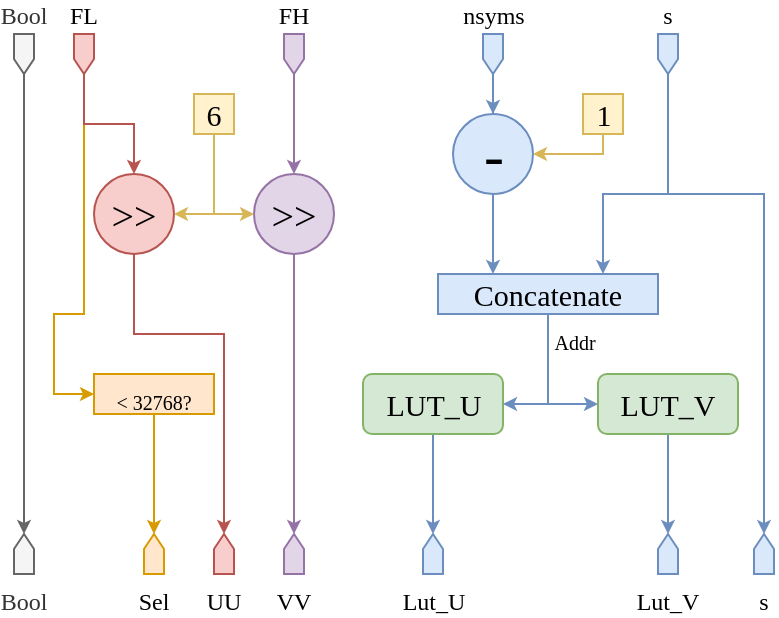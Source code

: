 <mxfile version="14.8.5" type="device"><diagram id="O7KZS3ySd6AOOv_NY25o" name="Stage 1"><mxGraphModel dx="779" dy="399" grid="1" gridSize="10" guides="1" tooltips="1" connect="1" arrows="1" fold="1" page="1" pageScale="1" pageWidth="850" pageHeight="1100" math="0" shadow="0"><root><mxCell id="0"/><mxCell id="1" parent="0"/><mxCell id="sP9tF47yusE-lEdYxyE2-80" style="edgeStyle=orthogonalEdgeStyle;rounded=0;jumpStyle=arc;orthogonalLoop=1;jettySize=auto;html=1;entryX=0;entryY=0.5;entryDx=0;entryDy=0;fontFamily=Lucida Console;fontSize=20;endSize=4;fillColor=#ffe6cc;strokeColor=#d79b00;" edge="1" parent="1" source="sP9tF47yusE-lEdYxyE2-12" target="sP9tF47yusE-lEdYxyE2-79"><mxGeometry relative="1" as="geometry"><Array as="points"><mxPoint x="245" y="330"/><mxPoint x="230" y="330"/><mxPoint x="230" y="370"/></Array></mxGeometry></mxCell><mxCell id="sP9tF47yusE-lEdYxyE2-55" style="edgeStyle=orthogonalEdgeStyle;rounded=0;jumpStyle=arc;orthogonalLoop=1;jettySize=auto;html=1;entryX=0.5;entryY=0;entryDx=0;entryDy=0;fontFamily=Lucida Console;fontSize=20;endSize=4;fillColor=#f8cecc;strokeColor=#b85450;" edge="1" parent="1" source="sP9tF47yusE-lEdYxyE2-12" target="sP9tF47yusE-lEdYxyE2-53"><mxGeometry relative="1" as="geometry"/></mxCell><mxCell id="sP9tF47yusE-lEdYxyE2-12" value="FL" style="shape=offPageConnector;whiteSpace=wrap;html=1;align=center;labelPosition=center;verticalLabelPosition=top;verticalAlign=bottom;fontFamily=Lucida Console;fillColor=#f8cecc;strokeColor=#b85450;" vertex="1" parent="1"><mxGeometry x="240" y="190" width="10" height="20" as="geometry"/></mxCell><mxCell id="sP9tF47yusE-lEdYxyE2-56" style="edgeStyle=orthogonalEdgeStyle;rounded=0;jumpStyle=arc;orthogonalLoop=1;jettySize=auto;html=1;entryX=0.5;entryY=0;entryDx=0;entryDy=0;fontFamily=Lucida Console;fontSize=20;endSize=4;fillColor=#e1d5e7;strokeColor=#9673a6;" edge="1" parent="1" source="sP9tF47yusE-lEdYxyE2-14" target="sP9tF47yusE-lEdYxyE2-54"><mxGeometry relative="1" as="geometry"/></mxCell><mxCell id="sP9tF47yusE-lEdYxyE2-14" value="FH" style="shape=offPageConnector;whiteSpace=wrap;html=1;align=center;labelPosition=center;verticalLabelPosition=top;verticalAlign=bottom;fontFamily=Lucida Console;fillColor=#e1d5e7;strokeColor=#9673a6;" vertex="1" parent="1"><mxGeometry x="345" y="190" width="10" height="20" as="geometry"/></mxCell><mxCell id="sP9tF47yusE-lEdYxyE2-67" style="edgeStyle=orthogonalEdgeStyle;rounded=0;jumpStyle=arc;orthogonalLoop=1;jettySize=auto;html=1;entryX=0.5;entryY=1;entryDx=0;entryDy=0;fontFamily=Lucida Console;fontSize=20;endSize=4;fillColor=#f5f5f5;strokeColor=#666666;" edge="1" parent="1" source="sP9tF47yusE-lEdYxyE2-30" target="sP9tF47yusE-lEdYxyE2-65"><mxGeometry relative="1" as="geometry"/></mxCell><mxCell id="sP9tF47yusE-lEdYxyE2-30" value="Bool" style="shape=offPageConnector;whiteSpace=wrap;html=1;align=center;labelPosition=center;verticalLabelPosition=top;verticalAlign=bottom;fontFamily=Lucida Console;fillColor=#f5f5f5;strokeColor=#666666;fontColor=#333333;" vertex="1" parent="1"><mxGeometry x="210" y="190" width="10" height="20" as="geometry"/></mxCell><mxCell id="sP9tF47yusE-lEdYxyE2-36" value="" style="edgeStyle=orthogonalEdgeStyle;rounded=0;orthogonalLoop=1;jettySize=auto;html=1;jumpStyle=arc;endSize=4;fillColor=#dae8fc;strokeColor=#6c8ebf;" edge="1" parent="1" source="sP9tF47yusE-lEdYxyE2-32" target="sP9tF47yusE-lEdYxyE2-33"><mxGeometry relative="1" as="geometry"/></mxCell><mxCell id="sP9tF47yusE-lEdYxyE2-32" value="LUT_U" style="rounded=1;whiteSpace=wrap;html=1;labelBackgroundColor=none;fillColor=#d5e8d4;fontFamily=Lucida Console;fontSize=15;strokeColor=#82b366;" vertex="1" parent="1"><mxGeometry x="384.5" y="360" width="70" height="30" as="geometry"/></mxCell><mxCell id="sP9tF47yusE-lEdYxyE2-33" value="Lut_U" style="shape=offPageConnector;whiteSpace=wrap;html=1;rotation=0;labelPosition=center;verticalLabelPosition=bottom;align=center;verticalAlign=top;horizontal=1;direction=west;fontFamily=Lucida Console;fillColor=#dae8fc;strokeColor=#6c8ebf;" vertex="1" parent="1"><mxGeometry x="414.5" y="440" width="10" height="20" as="geometry"/></mxCell><mxCell id="sP9tF47yusE-lEdYxyE2-38" value="" style="edgeStyle=orthogonalEdgeStyle;rounded=0;jumpStyle=arc;orthogonalLoop=1;jettySize=auto;html=1;endSize=4;fillColor=#dae8fc;strokeColor=#6c8ebf;" edge="1" parent="1" source="sP9tF47yusE-lEdYxyE2-34" target="sP9tF47yusE-lEdYxyE2-37"><mxGeometry relative="1" as="geometry"/></mxCell><mxCell id="sP9tF47yusE-lEdYxyE2-34" value="LUT_V" style="rounded=1;whiteSpace=wrap;html=1;labelBackgroundColor=none;fillColor=#d5e8d4;fontFamily=Lucida Console;fontSize=15;strokeColor=#82b366;" vertex="1" parent="1"><mxGeometry x="502" y="360" width="70" height="30" as="geometry"/></mxCell><mxCell id="sP9tF47yusE-lEdYxyE2-37" value="Lut_V" style="shape=offPageConnector;whiteSpace=wrap;html=1;rotation=0;labelPosition=center;verticalLabelPosition=bottom;align=center;verticalAlign=top;horizontal=1;direction=west;fontFamily=Lucida Console;fillColor=#dae8fc;strokeColor=#6c8ebf;" vertex="1" parent="1"><mxGeometry x="532" y="440" width="10" height="20" as="geometry"/></mxCell><mxCell id="sP9tF47yusE-lEdYxyE2-51" style="edgeStyle=orthogonalEdgeStyle;rounded=0;jumpStyle=arc;orthogonalLoop=1;jettySize=auto;html=1;entryX=0.75;entryY=0;entryDx=0;entryDy=0;fontFamily=Lucida Console;fontSize=15;endSize=4;fillColor=#dae8fc;strokeColor=#6c8ebf;" edge="1" parent="1" source="sP9tF47yusE-lEdYxyE2-39" target="sP9tF47yusE-lEdYxyE2-45"><mxGeometry relative="1" as="geometry"><Array as="points"><mxPoint x="537" y="270"/><mxPoint x="505" y="270"/></Array></mxGeometry></mxCell><mxCell id="sP9tF47yusE-lEdYxyE2-70" style="edgeStyle=orthogonalEdgeStyle;rounded=0;jumpStyle=arc;orthogonalLoop=1;jettySize=auto;html=1;entryX=0.5;entryY=1;entryDx=0;entryDy=0;fontFamily=Lucida Console;fontSize=20;endSize=4;fillColor=#dae8fc;strokeColor=#6c8ebf;" edge="1" parent="1" source="sP9tF47yusE-lEdYxyE2-39" target="sP9tF47yusE-lEdYxyE2-69"><mxGeometry relative="1" as="geometry"><Array as="points"><mxPoint x="537" y="270"/><mxPoint x="585" y="270"/></Array></mxGeometry></mxCell><mxCell id="sP9tF47yusE-lEdYxyE2-39" value="s" style="shape=offPageConnector;whiteSpace=wrap;html=1;align=center;labelPosition=center;verticalLabelPosition=top;verticalAlign=bottom;fontFamily=Lucida Console;fillColor=#dae8fc;strokeColor=#6c8ebf;" vertex="1" parent="1"><mxGeometry x="532" y="190" width="10" height="20" as="geometry"/></mxCell><mxCell id="sP9tF47yusE-lEdYxyE2-42" value="" style="edgeStyle=orthogonalEdgeStyle;rounded=0;jumpStyle=arc;orthogonalLoop=1;jettySize=auto;html=1;fontFamily=Lucida Console;fontSize=30;endSize=4;fillColor=#dae8fc;strokeColor=#6c8ebf;" edge="1" parent="1" source="sP9tF47yusE-lEdYxyE2-40" target="sP9tF47yusE-lEdYxyE2-41"><mxGeometry relative="1" as="geometry"/></mxCell><mxCell id="sP9tF47yusE-lEdYxyE2-40" value="nsyms" style="shape=offPageConnector;whiteSpace=wrap;html=1;align=center;labelPosition=center;verticalLabelPosition=top;verticalAlign=bottom;fontFamily=Lucida Console;fillColor=#dae8fc;strokeColor=#6c8ebf;" vertex="1" parent="1"><mxGeometry x="444.5" y="190" width="10" height="20" as="geometry"/></mxCell><mxCell id="sP9tF47yusE-lEdYxyE2-50" style="edgeStyle=orthogonalEdgeStyle;rounded=0;jumpStyle=arc;orthogonalLoop=1;jettySize=auto;html=1;entryX=0.25;entryY=0;entryDx=0;entryDy=0;fontFamily=Lucida Console;fontSize=15;endSize=4;fillColor=#dae8fc;strokeColor=#6c8ebf;" edge="1" parent="1" source="sP9tF47yusE-lEdYxyE2-41" target="sP9tF47yusE-lEdYxyE2-45"><mxGeometry relative="1" as="geometry"/></mxCell><mxCell id="sP9tF47yusE-lEdYxyE2-41" value="-" style="ellipse;whiteSpace=wrap;html=1;aspect=fixed;fontSize=30;fontFamily=Lucida Console;fillColor=#dae8fc;strokeColor=#6c8ebf;" vertex="1" parent="1"><mxGeometry x="429.5" y="230" width="40" height="40" as="geometry"/></mxCell><mxCell id="sP9tF47yusE-lEdYxyE2-44" style="edgeStyle=orthogonalEdgeStyle;rounded=0;jumpStyle=arc;orthogonalLoop=1;jettySize=auto;html=1;entryX=1;entryY=0.5;entryDx=0;entryDy=0;fontFamily=Lucida Console;fontSize=15;endSize=4;exitX=0.5;exitY=1;exitDx=0;exitDy=0;fillColor=#fff2cc;strokeColor=#d6b656;" edge="1" parent="1" source="sP9tF47yusE-lEdYxyE2-43" target="sP9tF47yusE-lEdYxyE2-41"><mxGeometry relative="1" as="geometry"><Array as="points"><mxPoint x="504.5" y="250"/></Array></mxGeometry></mxCell><mxCell id="sP9tF47yusE-lEdYxyE2-43" value="1" style="text;html=1;fillColor=#fff2cc;align=center;verticalAlign=middle;whiteSpace=wrap;rounded=0;fontFamily=Lucida Console;fontSize=15;strokeColor=#d6b656;" vertex="1" parent="1"><mxGeometry x="494.5" y="220" width="20" height="20" as="geometry"/></mxCell><mxCell id="sP9tF47yusE-lEdYxyE2-48" style="edgeStyle=orthogonalEdgeStyle;rounded=0;jumpStyle=arc;orthogonalLoop=1;jettySize=auto;html=1;entryX=0;entryY=0.5;entryDx=0;entryDy=0;fontFamily=Lucida Console;fontSize=15;endSize=4;fillColor=#dae8fc;strokeColor=#6c8ebf;" edge="1" parent="1" source="sP9tF47yusE-lEdYxyE2-45" target="sP9tF47yusE-lEdYxyE2-34"><mxGeometry relative="1" as="geometry"/></mxCell><mxCell id="sP9tF47yusE-lEdYxyE2-49" style="edgeStyle=orthogonalEdgeStyle;rounded=0;jumpStyle=arc;orthogonalLoop=1;jettySize=auto;html=1;exitX=0.5;exitY=1;exitDx=0;exitDy=0;entryX=1;entryY=0.5;entryDx=0;entryDy=0;fontFamily=Lucida Console;fontSize=15;endSize=4;fillColor=#dae8fc;strokeColor=#6c8ebf;" edge="1" parent="1" source="sP9tF47yusE-lEdYxyE2-45" target="sP9tF47yusE-lEdYxyE2-32"><mxGeometry relative="1" as="geometry"/></mxCell><mxCell id="sP9tF47yusE-lEdYxyE2-71" value="&lt;font style=&quot;font-size: 10px&quot;&gt;Addr&lt;/font&gt;" style="edgeLabel;html=1;align=center;verticalAlign=middle;resizable=0;points=[];fontSize=20;fontFamily=Lucida Console;labelBackgroundColor=none;" vertex="1" connectable="0" parent="sP9tF47yusE-lEdYxyE2-49"><mxGeometry x="-0.085" y="-1" relative="1" as="geometry"><mxPoint x="14" y="-21" as="offset"/></mxGeometry></mxCell><mxCell id="sP9tF47yusE-lEdYxyE2-45" value="Concatenate" style="rounded=0;whiteSpace=wrap;html=1;fontFamily=Lucida Console;fontSize=15;strokeColor=#6c8ebf;fillColor=#dae8fc;" vertex="1" parent="1"><mxGeometry x="422" y="310" width="110" height="20" as="geometry"/></mxCell><mxCell id="sP9tF47yusE-lEdYxyE2-63" style="edgeStyle=orthogonalEdgeStyle;rounded=0;jumpStyle=arc;orthogonalLoop=1;jettySize=auto;html=1;entryX=0.5;entryY=1;entryDx=0;entryDy=0;fontFamily=Lucida Console;fontSize=20;endSize=4;fillColor=#f8cecc;strokeColor=#b85450;" edge="1" parent="1" source="sP9tF47yusE-lEdYxyE2-53" target="sP9tF47yusE-lEdYxyE2-61"><mxGeometry relative="1" as="geometry"><Array as="points"><mxPoint x="270" y="340"/><mxPoint x="315" y="340"/></Array></mxGeometry></mxCell><mxCell id="sP9tF47yusE-lEdYxyE2-53" value="&amp;gt;&amp;gt;" style="ellipse;whiteSpace=wrap;html=1;aspect=fixed;fontFamily=Lucida Console;fontSize=20;strokeColor=#b85450;fillColor=#f8cecc;" vertex="1" parent="1"><mxGeometry x="250" y="260" width="40" height="40" as="geometry"/></mxCell><mxCell id="sP9tF47yusE-lEdYxyE2-64" style="edgeStyle=orthogonalEdgeStyle;rounded=0;jumpStyle=arc;orthogonalLoop=1;jettySize=auto;html=1;entryX=0.5;entryY=1;entryDx=0;entryDy=0;fontFamily=Lucida Console;fontSize=20;endSize=4;fillColor=#e1d5e7;strokeColor=#9673a6;" edge="1" parent="1" source="sP9tF47yusE-lEdYxyE2-54" target="sP9tF47yusE-lEdYxyE2-62"><mxGeometry relative="1" as="geometry"/></mxCell><mxCell id="sP9tF47yusE-lEdYxyE2-54" value="&amp;gt;&amp;gt;" style="ellipse;whiteSpace=wrap;html=1;aspect=fixed;fontFamily=Lucida Console;fontSize=20;strokeColor=#9673a6;fillColor=#e1d5e7;" vertex="1" parent="1"><mxGeometry x="330" y="260" width="40" height="40" as="geometry"/></mxCell><mxCell id="sP9tF47yusE-lEdYxyE2-73" style="edgeStyle=orthogonalEdgeStyle;rounded=0;jumpStyle=arc;orthogonalLoop=1;jettySize=auto;html=1;entryX=0;entryY=0.5;entryDx=0;entryDy=0;fontFamily=Lucida Console;fontSize=20;endSize=4;exitX=0.5;exitY=1;exitDx=0;exitDy=0;fillColor=#fff2cc;strokeColor=#d6b656;" edge="1" parent="1" source="sP9tF47yusE-lEdYxyE2-58" target="sP9tF47yusE-lEdYxyE2-54"><mxGeometry relative="1" as="geometry"/></mxCell><mxCell id="sP9tF47yusE-lEdYxyE2-74" style="edgeStyle=orthogonalEdgeStyle;rounded=0;jumpStyle=arc;orthogonalLoop=1;jettySize=auto;html=1;exitX=0.5;exitY=1;exitDx=0;exitDy=0;entryX=1;entryY=0.5;entryDx=0;entryDy=0;fontFamily=Lucida Console;fontSize=20;endSize=4;fillColor=#fff2cc;strokeColor=#d6b656;" edge="1" parent="1" source="sP9tF47yusE-lEdYxyE2-58" target="sP9tF47yusE-lEdYxyE2-53"><mxGeometry relative="1" as="geometry"/></mxCell><mxCell id="sP9tF47yusE-lEdYxyE2-58" value="6" style="text;html=1;fillColor=#fff2cc;align=center;verticalAlign=middle;whiteSpace=wrap;rounded=0;fontFamily=Lucida Console;fontSize=15;strokeColor=#d6b656;" vertex="1" parent="1"><mxGeometry x="300" y="220" width="20" height="20" as="geometry"/></mxCell><mxCell id="sP9tF47yusE-lEdYxyE2-61" value="UU" style="shape=offPageConnector;whiteSpace=wrap;html=1;rotation=0;labelPosition=center;verticalLabelPosition=bottom;align=center;verticalAlign=top;horizontal=1;direction=west;fontFamily=Lucida Console;fillColor=#f8cecc;strokeColor=#b85450;" vertex="1" parent="1"><mxGeometry x="310" y="440" width="10" height="20" as="geometry"/></mxCell><mxCell id="sP9tF47yusE-lEdYxyE2-62" value="VV" style="shape=offPageConnector;whiteSpace=wrap;html=1;rotation=0;labelPosition=center;verticalLabelPosition=bottom;align=center;verticalAlign=top;horizontal=1;direction=west;fontFamily=Lucida Console;fillColor=#e1d5e7;strokeColor=#9673a6;" vertex="1" parent="1"><mxGeometry x="345" y="440" width="10" height="20" as="geometry"/></mxCell><mxCell id="sP9tF47yusE-lEdYxyE2-65" value="Bool" style="shape=offPageConnector;whiteSpace=wrap;html=1;rotation=0;labelPosition=center;verticalLabelPosition=bottom;align=center;verticalAlign=top;horizontal=1;direction=west;fontFamily=Lucida Console;fillColor=#f5f5f5;strokeColor=#666666;fontColor=#333333;" vertex="1" parent="1"><mxGeometry x="210" y="440" width="10" height="20" as="geometry"/></mxCell><mxCell id="sP9tF47yusE-lEdYxyE2-69" value="s" style="shape=offPageConnector;whiteSpace=wrap;html=1;rotation=0;labelPosition=center;verticalLabelPosition=bottom;align=center;verticalAlign=top;horizontal=1;direction=west;fontFamily=Lucida Console;fillColor=#dae8fc;strokeColor=#6c8ebf;" vertex="1" parent="1"><mxGeometry x="580" y="440" width="10" height="20" as="geometry"/></mxCell><mxCell id="sP9tF47yusE-lEdYxyE2-82" style="edgeStyle=orthogonalEdgeStyle;rounded=0;jumpStyle=arc;orthogonalLoop=1;jettySize=auto;html=1;fontFamily=Lucida Console;fontSize=20;endSize=4;fillColor=#ffe6cc;strokeColor=#d79b00;" edge="1" parent="1" source="sP9tF47yusE-lEdYxyE2-79" target="sP9tF47yusE-lEdYxyE2-81"><mxGeometry relative="1" as="geometry"/></mxCell><mxCell id="sP9tF47yusE-lEdYxyE2-79" value="&lt;font style=&quot;font-size: 10px&quot;&gt;&amp;lt; 32768?&lt;/font&gt;" style="rounded=0;whiteSpace=wrap;html=1;fontFamily=Lucida Console;fontSize=20;strokeColor=#d79b00;fillColor=#ffe6cc;" vertex="1" parent="1"><mxGeometry x="250" y="360" width="60" height="20" as="geometry"/></mxCell><mxCell id="sP9tF47yusE-lEdYxyE2-81" value="Sel" style="shape=offPageConnector;whiteSpace=wrap;html=1;rotation=0;labelPosition=center;verticalLabelPosition=bottom;align=center;verticalAlign=top;horizontal=1;direction=west;fontFamily=Lucida Console;fillColor=#ffe6cc;strokeColor=#d79b00;" vertex="1" parent="1"><mxGeometry x="275" y="440" width="10" height="20" as="geometry"/></mxCell></root></mxGraphModel></diagram></mxfile>